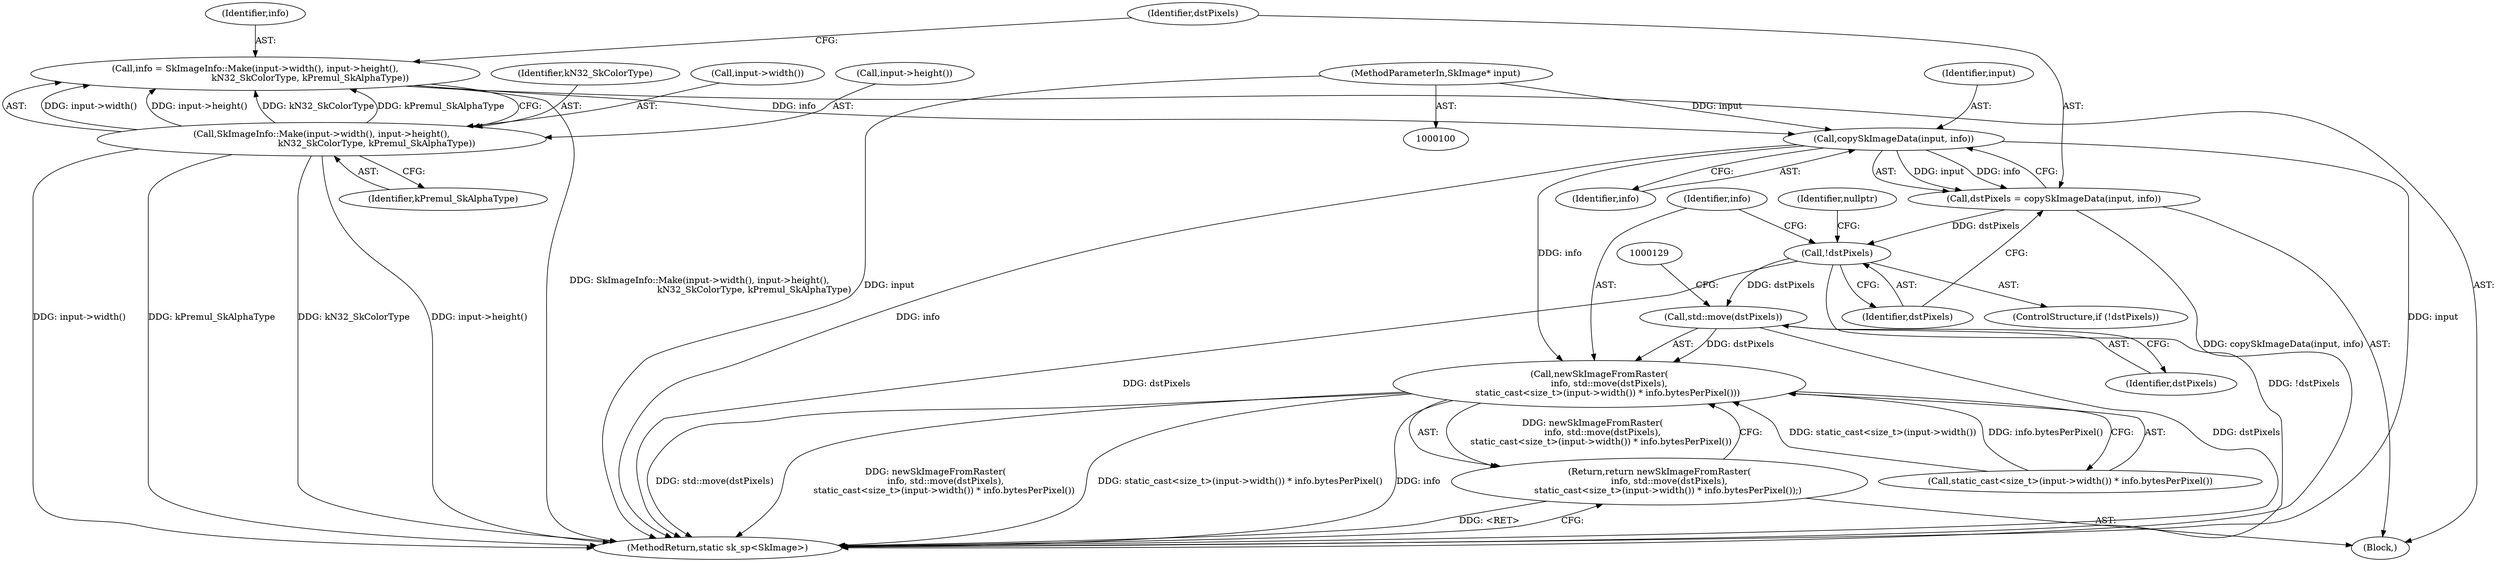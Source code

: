digraph "0_Chrome_d59a4441697f6253e7dc3f7ae5caad6e5fd2c778_8@API" {
"1000114" [label="(Call,copySkImageData(input, info))"];
"1000101" [label="(MethodParameterIn,SkImage* input)"];
"1000104" [label="(Call,info = SkImageInfo::Make(input->width(), input->height(),\n                                       kN32_SkColorType, kPremul_SkAlphaType))"];
"1000106" [label="(Call,SkImageInfo::Make(input->width(), input->height(),\n                                       kN32_SkColorType, kPremul_SkAlphaType))"];
"1000112" [label="(Call,dstPixels = copySkImageData(input, info))"];
"1000118" [label="(Call,!dstPixels)"];
"1000125" [label="(Call,std::move(dstPixels))"];
"1000123" [label="(Call,newSkImageFromRaster(\n       info, std::move(dstPixels),\n      static_cast<size_t>(input->width()) * info.bytesPerPixel()))"];
"1000122" [label="(Return,return newSkImageFromRaster(\n       info, std::move(dstPixels),\n      static_cast<size_t>(input->width()) * info.bytesPerPixel());)"];
"1000114" [label="(Call,copySkImageData(input, info))"];
"1000123" [label="(Call,newSkImageFromRaster(\n       info, std::move(dstPixels),\n      static_cast<size_t>(input->width()) * info.bytesPerPixel()))"];
"1000113" [label="(Identifier,dstPixels)"];
"1000125" [label="(Call,std::move(dstPixels))"];
"1000117" [label="(ControlStructure,if (!dstPixels))"];
"1000104" [label="(Call,info = SkImageInfo::Make(input->width(), input->height(),\n                                       kN32_SkColorType, kPremul_SkAlphaType))"];
"1000107" [label="(Call,input->width())"];
"1000116" [label="(Identifier,info)"];
"1000132" [label="(MethodReturn,static sk_sp<SkImage>)"];
"1000101" [label="(MethodParameterIn,SkImage* input)"];
"1000127" [label="(Call,static_cast<size_t>(input->width()) * info.bytesPerPixel())"];
"1000115" [label="(Identifier,input)"];
"1000124" [label="(Identifier,info)"];
"1000112" [label="(Call,dstPixels = copySkImageData(input, info))"];
"1000110" [label="(Identifier,kPremul_SkAlphaType)"];
"1000118" [label="(Call,!dstPixels)"];
"1000108" [label="(Call,input->height())"];
"1000121" [label="(Identifier,nullptr)"];
"1000119" [label="(Identifier,dstPixels)"];
"1000122" [label="(Return,return newSkImageFromRaster(\n       info, std::move(dstPixels),\n      static_cast<size_t>(input->width()) * info.bytesPerPixel());)"];
"1000126" [label="(Identifier,dstPixels)"];
"1000105" [label="(Identifier,info)"];
"1000109" [label="(Identifier,kN32_SkColorType)"];
"1000106" [label="(Call,SkImageInfo::Make(input->width(), input->height(),\n                                       kN32_SkColorType, kPremul_SkAlphaType))"];
"1000102" [label="(Block,)"];
"1000114" -> "1000112"  [label="AST: "];
"1000114" -> "1000116"  [label="CFG: "];
"1000115" -> "1000114"  [label="AST: "];
"1000116" -> "1000114"  [label="AST: "];
"1000112" -> "1000114"  [label="CFG: "];
"1000114" -> "1000132"  [label="DDG: input"];
"1000114" -> "1000132"  [label="DDG: info"];
"1000114" -> "1000112"  [label="DDG: input"];
"1000114" -> "1000112"  [label="DDG: info"];
"1000101" -> "1000114"  [label="DDG: input"];
"1000104" -> "1000114"  [label="DDG: info"];
"1000114" -> "1000123"  [label="DDG: info"];
"1000101" -> "1000100"  [label="AST: "];
"1000101" -> "1000132"  [label="DDG: input"];
"1000104" -> "1000102"  [label="AST: "];
"1000104" -> "1000106"  [label="CFG: "];
"1000105" -> "1000104"  [label="AST: "];
"1000106" -> "1000104"  [label="AST: "];
"1000113" -> "1000104"  [label="CFG: "];
"1000104" -> "1000132"  [label="DDG: SkImageInfo::Make(input->width(), input->height(),\n                                       kN32_SkColorType, kPremul_SkAlphaType)"];
"1000106" -> "1000104"  [label="DDG: input->width()"];
"1000106" -> "1000104"  [label="DDG: input->height()"];
"1000106" -> "1000104"  [label="DDG: kN32_SkColorType"];
"1000106" -> "1000104"  [label="DDG: kPremul_SkAlphaType"];
"1000106" -> "1000110"  [label="CFG: "];
"1000107" -> "1000106"  [label="AST: "];
"1000108" -> "1000106"  [label="AST: "];
"1000109" -> "1000106"  [label="AST: "];
"1000110" -> "1000106"  [label="AST: "];
"1000106" -> "1000132"  [label="DDG: input->height()"];
"1000106" -> "1000132"  [label="DDG: input->width()"];
"1000106" -> "1000132"  [label="DDG: kPremul_SkAlphaType"];
"1000106" -> "1000132"  [label="DDG: kN32_SkColorType"];
"1000112" -> "1000102"  [label="AST: "];
"1000113" -> "1000112"  [label="AST: "];
"1000119" -> "1000112"  [label="CFG: "];
"1000112" -> "1000132"  [label="DDG: copySkImageData(input, info)"];
"1000112" -> "1000118"  [label="DDG: dstPixels"];
"1000118" -> "1000117"  [label="AST: "];
"1000118" -> "1000119"  [label="CFG: "];
"1000119" -> "1000118"  [label="AST: "];
"1000121" -> "1000118"  [label="CFG: "];
"1000124" -> "1000118"  [label="CFG: "];
"1000118" -> "1000132"  [label="DDG: !dstPixels"];
"1000118" -> "1000132"  [label="DDG: dstPixels"];
"1000118" -> "1000125"  [label="DDG: dstPixels"];
"1000125" -> "1000123"  [label="AST: "];
"1000125" -> "1000126"  [label="CFG: "];
"1000126" -> "1000125"  [label="AST: "];
"1000129" -> "1000125"  [label="CFG: "];
"1000125" -> "1000132"  [label="DDG: dstPixels"];
"1000125" -> "1000123"  [label="DDG: dstPixels"];
"1000123" -> "1000122"  [label="AST: "];
"1000123" -> "1000127"  [label="CFG: "];
"1000124" -> "1000123"  [label="AST: "];
"1000127" -> "1000123"  [label="AST: "];
"1000122" -> "1000123"  [label="CFG: "];
"1000123" -> "1000132"  [label="DDG: std::move(dstPixels)"];
"1000123" -> "1000132"  [label="DDG: newSkImageFromRaster(\n       info, std::move(dstPixels),\n      static_cast<size_t>(input->width()) * info.bytesPerPixel())"];
"1000123" -> "1000132"  [label="DDG: static_cast<size_t>(input->width()) * info.bytesPerPixel()"];
"1000123" -> "1000132"  [label="DDG: info"];
"1000123" -> "1000122"  [label="DDG: newSkImageFromRaster(\n       info, std::move(dstPixels),\n      static_cast<size_t>(input->width()) * info.bytesPerPixel())"];
"1000127" -> "1000123"  [label="DDG: static_cast<size_t>(input->width())"];
"1000127" -> "1000123"  [label="DDG: info.bytesPerPixel()"];
"1000122" -> "1000102"  [label="AST: "];
"1000132" -> "1000122"  [label="CFG: "];
"1000122" -> "1000132"  [label="DDG: <RET>"];
}

